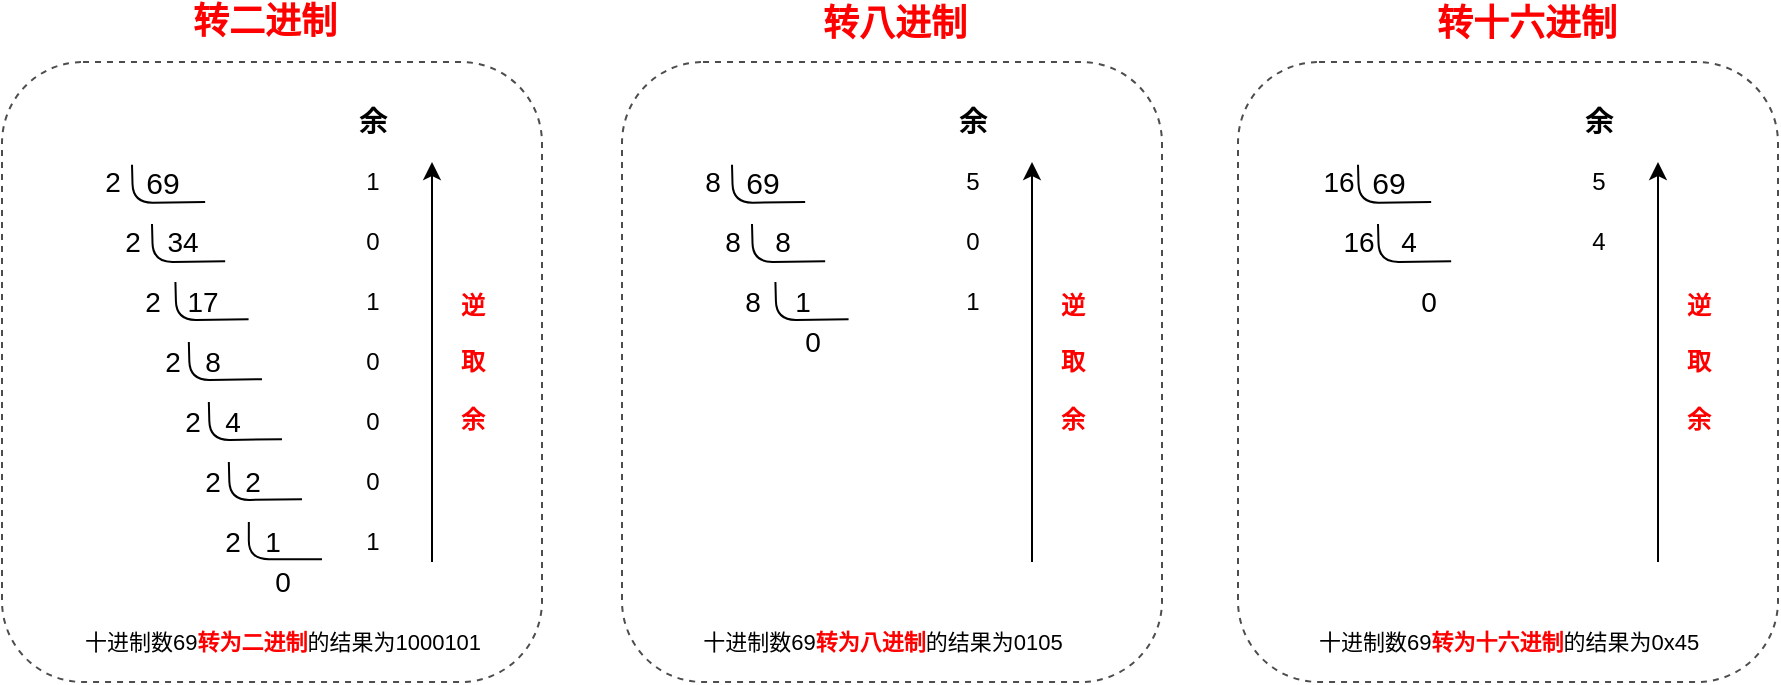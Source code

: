 <mxfile version="14.1.1" type="github">
  <diagram id="C5RBs43oDa-KdzZeNtuy" name="Page-1">
    <mxGraphModel dx="1687" dy="394" grid="1" gridSize="1" guides="1" tooltips="1" connect="1" arrows="1" fold="1" page="0" pageScale="1" pageWidth="827" pageHeight="1169" math="0" shadow="0">
      <root>
        <mxCell id="WIyWlLk6GJQsqaUBKTNV-0" />
        <mxCell id="WIyWlLk6GJQsqaUBKTNV-1" parent="WIyWlLk6GJQsqaUBKTNV-0" />
        <mxCell id="qtJqmg4V1Cs-F3vaJXCX-4" value="" style="endArrow=none;html=1;edgeStyle=orthogonalEdgeStyle;exitX=0.886;exitY=0.929;exitDx=0;exitDy=0;exitPerimeter=0;" edge="1" parent="WIyWlLk6GJQsqaUBKTNV-1">
          <mxGeometry width="50" height="50" relative="1" as="geometry">
            <mxPoint x="-193.42" y="559.95" as="sourcePoint" />
            <mxPoint x="-230" y="541.37" as="targetPoint" />
          </mxGeometry>
        </mxCell>
        <mxCell id="qtJqmg4V1Cs-F3vaJXCX-6" value="&lt;font style=&quot;font-size: 14px&quot;&gt;2&lt;/font&gt;" style="text;html=1;align=center;verticalAlign=middle;resizable=0;points=[];autosize=1;" vertex="1" parent="WIyWlLk6GJQsqaUBKTNV-1">
          <mxGeometry x="-250" y="540" width="20" height="20" as="geometry" />
        </mxCell>
        <mxCell id="qtJqmg4V1Cs-F3vaJXCX-8" value="&lt;font style=&quot;font-size: 14px&quot;&gt;34&lt;/font&gt;" style="text;html=1;align=center;verticalAlign=middle;resizable=0;points=[];autosize=1;" vertex="1" parent="WIyWlLk6GJQsqaUBKTNV-1">
          <mxGeometry x="-220" y="570" width="30" height="20" as="geometry" />
        </mxCell>
        <mxCell id="qtJqmg4V1Cs-F3vaJXCX-9" value="1" style="text;html=1;align=center;verticalAlign=middle;resizable=0;points=[];autosize=1;" vertex="1" parent="WIyWlLk6GJQsqaUBKTNV-1">
          <mxGeometry x="-120" y="540" width="20" height="20" as="geometry" />
        </mxCell>
        <mxCell id="qtJqmg4V1Cs-F3vaJXCX-12" value="&lt;font style=&quot;font-size: 14px&quot;&gt;&lt;b&gt;余&lt;/b&gt;&lt;/font&gt;" style="text;html=1;align=center;verticalAlign=middle;resizable=0;points=[];autosize=1;" vertex="1" parent="WIyWlLk6GJQsqaUBKTNV-1">
          <mxGeometry x="-125" y="510" width="30" height="20" as="geometry" />
        </mxCell>
        <mxCell id="qtJqmg4V1Cs-F3vaJXCX-14" value="&lt;font style=&quot;font-size: 14px&quot;&gt;2&lt;/font&gt;" style="text;html=1;align=center;verticalAlign=middle;resizable=0;points=[];autosize=1;" vertex="1" parent="WIyWlLk6GJQsqaUBKTNV-1">
          <mxGeometry x="-240" y="570" width="20" height="20" as="geometry" />
        </mxCell>
        <mxCell id="qtJqmg4V1Cs-F3vaJXCX-16" value="&lt;font style=&quot;font-size: 14px&quot;&gt;17&lt;/font&gt;" style="text;html=1;align=center;verticalAlign=middle;resizable=0;points=[];autosize=1;" vertex="1" parent="WIyWlLk6GJQsqaUBKTNV-1">
          <mxGeometry x="-210" y="600" width="30" height="20" as="geometry" />
        </mxCell>
        <mxCell id="qtJqmg4V1Cs-F3vaJXCX-18" value="0" style="text;html=1;align=center;verticalAlign=middle;resizable=0;points=[];autosize=1;" vertex="1" parent="WIyWlLk6GJQsqaUBKTNV-1">
          <mxGeometry x="-120" y="570" width="20" height="20" as="geometry" />
        </mxCell>
        <mxCell id="qtJqmg4V1Cs-F3vaJXCX-20" value="&lt;font style=&quot;font-size: 14px&quot;&gt;8&lt;/font&gt;" style="text;html=1;align=center;verticalAlign=middle;resizable=0;points=[];autosize=1;" vertex="1" parent="WIyWlLk6GJQsqaUBKTNV-1">
          <mxGeometry x="-200" y="630" width="20" height="20" as="geometry" />
        </mxCell>
        <mxCell id="qtJqmg4V1Cs-F3vaJXCX-21" value="1" style="text;html=1;align=center;verticalAlign=middle;resizable=0;points=[];autosize=1;" vertex="1" parent="WIyWlLk6GJQsqaUBKTNV-1">
          <mxGeometry x="-120" y="600" width="20" height="20" as="geometry" />
        </mxCell>
        <mxCell id="qtJqmg4V1Cs-F3vaJXCX-23" value="0" style="text;html=1;align=center;verticalAlign=middle;resizable=0;points=[];autosize=1;" vertex="1" parent="WIyWlLk6GJQsqaUBKTNV-1">
          <mxGeometry x="-120" y="630" width="20" height="20" as="geometry" />
        </mxCell>
        <mxCell id="qtJqmg4V1Cs-F3vaJXCX-25" value="&lt;font style=&quot;font-size: 14px&quot;&gt;4&lt;/font&gt;" style="text;html=1;align=center;verticalAlign=middle;resizable=0;points=[];autosize=1;" vertex="1" parent="WIyWlLk6GJQsqaUBKTNV-1">
          <mxGeometry x="-190" y="660" width="20" height="20" as="geometry" />
        </mxCell>
        <mxCell id="qtJqmg4V1Cs-F3vaJXCX-27" value="0" style="text;html=1;align=center;verticalAlign=middle;resizable=0;points=[];autosize=1;" vertex="1" parent="WIyWlLk6GJQsqaUBKTNV-1">
          <mxGeometry x="-120" y="660" width="20" height="20" as="geometry" />
        </mxCell>
        <mxCell id="qtJqmg4V1Cs-F3vaJXCX-32" value="&lt;font style=&quot;font-size: 14px&quot;&gt;1&lt;/font&gt;" style="text;html=1;align=center;verticalAlign=middle;resizable=0;points=[];autosize=1;" vertex="1" parent="WIyWlLk6GJQsqaUBKTNV-1">
          <mxGeometry x="-170" y="720" width="20" height="20" as="geometry" />
        </mxCell>
        <mxCell id="qtJqmg4V1Cs-F3vaJXCX-35" value="&lt;font style=&quot;font-size: 14px&quot;&gt;0&lt;/font&gt;" style="text;html=1;align=center;verticalAlign=middle;resizable=0;points=[];autosize=1;" vertex="1" parent="WIyWlLk6GJQsqaUBKTNV-1">
          <mxGeometry x="-165" y="740" width="20" height="20" as="geometry" />
        </mxCell>
        <mxCell id="qtJqmg4V1Cs-F3vaJXCX-36" value="0" style="text;html=1;align=center;verticalAlign=middle;resizable=0;points=[];autosize=1;" vertex="1" parent="WIyWlLk6GJQsqaUBKTNV-1">
          <mxGeometry x="-120" y="690" width="20" height="20" as="geometry" />
        </mxCell>
        <mxCell id="qtJqmg4V1Cs-F3vaJXCX-37" value="1" style="text;html=1;align=center;verticalAlign=middle;resizable=0;points=[];autosize=1;" vertex="1" parent="WIyWlLk6GJQsqaUBKTNV-1">
          <mxGeometry x="-120" y="720" width="20" height="20" as="geometry" />
        </mxCell>
        <mxCell id="qtJqmg4V1Cs-F3vaJXCX-38" value="&lt;font style=&quot;font-size: 15px&quot;&gt;69&lt;/font&gt;" style="text;html=1;align=center;verticalAlign=middle;resizable=0;points=[];autosize=1;" vertex="1" parent="WIyWlLk6GJQsqaUBKTNV-1">
          <mxGeometry x="-230" y="540" width="30" height="20" as="geometry" />
        </mxCell>
        <mxCell id="qtJqmg4V1Cs-F3vaJXCX-41" value="" style="endArrow=none;html=1;edgeStyle=orthogonalEdgeStyle;exitX=0.886;exitY=0.929;exitDx=0;exitDy=0;exitPerimeter=0;" edge="1" parent="WIyWlLk6GJQsqaUBKTNV-1">
          <mxGeometry width="50" height="50" relative="1" as="geometry">
            <mxPoint x="-183.42" y="589.58" as="sourcePoint" />
            <mxPoint x="-220" y="571" as="targetPoint" />
          </mxGeometry>
        </mxCell>
        <mxCell id="qtJqmg4V1Cs-F3vaJXCX-42" value="" style="endArrow=none;html=1;edgeStyle=orthogonalEdgeStyle;exitX=0.886;exitY=0.929;exitDx=0;exitDy=0;exitPerimeter=0;" edge="1" parent="WIyWlLk6GJQsqaUBKTNV-1">
          <mxGeometry width="50" height="50" relative="1" as="geometry">
            <mxPoint x="-171.71" y="618.58" as="sourcePoint" />
            <mxPoint x="-208.29" y="600" as="targetPoint" />
          </mxGeometry>
        </mxCell>
        <mxCell id="qtJqmg4V1Cs-F3vaJXCX-43" value="" style="endArrow=none;html=1;edgeStyle=orthogonalEdgeStyle;exitX=0.886;exitY=0.929;exitDx=0;exitDy=0;exitPerimeter=0;" edge="1" parent="WIyWlLk6GJQsqaUBKTNV-1">
          <mxGeometry width="50" height="50" relative="1" as="geometry">
            <mxPoint x="-165.0" y="648.58" as="sourcePoint" />
            <mxPoint x="-201.58" y="630" as="targetPoint" />
          </mxGeometry>
        </mxCell>
        <mxCell id="qtJqmg4V1Cs-F3vaJXCX-44" value="&lt;font style=&quot;font-size: 14px&quot;&gt;2&lt;/font&gt;" style="text;html=1;align=center;verticalAlign=middle;resizable=0;points=[];autosize=1;" vertex="1" parent="WIyWlLk6GJQsqaUBKTNV-1">
          <mxGeometry x="-230" y="600" width="20" height="20" as="geometry" />
        </mxCell>
        <mxCell id="qtJqmg4V1Cs-F3vaJXCX-45" value="&lt;font style=&quot;font-size: 14px&quot;&gt;2&lt;/font&gt;" style="text;html=1;align=center;verticalAlign=middle;resizable=0;points=[];autosize=1;" vertex="1" parent="WIyWlLk6GJQsqaUBKTNV-1">
          <mxGeometry x="-220" y="630" width="20" height="20" as="geometry" />
        </mxCell>
        <mxCell id="qtJqmg4V1Cs-F3vaJXCX-46" value="" style="endArrow=none;html=1;edgeStyle=orthogonalEdgeStyle;exitX=0.886;exitY=0.929;exitDx=0;exitDy=0;exitPerimeter=0;" edge="1" parent="WIyWlLk6GJQsqaUBKTNV-1">
          <mxGeometry width="50" height="50" relative="1" as="geometry">
            <mxPoint x="-155" y="678.58" as="sourcePoint" />
            <mxPoint x="-191.58" y="660" as="targetPoint" />
          </mxGeometry>
        </mxCell>
        <mxCell id="qtJqmg4V1Cs-F3vaJXCX-47" value="&lt;font style=&quot;font-size: 14px&quot;&gt;2&lt;/font&gt;" style="text;html=1;align=center;verticalAlign=middle;resizable=0;points=[];autosize=1;" vertex="1" parent="WIyWlLk6GJQsqaUBKTNV-1">
          <mxGeometry x="-210" y="660" width="20" height="20" as="geometry" />
        </mxCell>
        <mxCell id="qtJqmg4V1Cs-F3vaJXCX-49" value="" style="endArrow=none;html=1;edgeStyle=orthogonalEdgeStyle;exitX=0.886;exitY=0.929;exitDx=0;exitDy=0;exitPerimeter=0;" edge="1" parent="WIyWlLk6GJQsqaUBKTNV-1">
          <mxGeometry width="50" height="50" relative="1" as="geometry">
            <mxPoint x="-145" y="708.58" as="sourcePoint" />
            <mxPoint x="-181.58" y="690" as="targetPoint" />
          </mxGeometry>
        </mxCell>
        <mxCell id="qtJqmg4V1Cs-F3vaJXCX-50" value="&lt;font style=&quot;font-size: 14px&quot;&gt;2&lt;/font&gt;" style="text;html=1;align=center;verticalAlign=middle;resizable=0;points=[];autosize=1;" vertex="1" parent="WIyWlLk6GJQsqaUBKTNV-1">
          <mxGeometry x="-200" y="690" width="20" height="20" as="geometry" />
        </mxCell>
        <mxCell id="qtJqmg4V1Cs-F3vaJXCX-51" value="&lt;font style=&quot;font-size: 14px&quot;&gt;2&lt;/font&gt;" style="text;html=1;align=center;verticalAlign=middle;resizable=0;points=[];autosize=1;" vertex="1" parent="WIyWlLk6GJQsqaUBKTNV-1">
          <mxGeometry x="-180" y="690" width="20" height="20" as="geometry" />
        </mxCell>
        <mxCell id="qtJqmg4V1Cs-F3vaJXCX-52" value="" style="endArrow=none;html=1;edgeStyle=orthogonalEdgeStyle;exitX=0.886;exitY=0.929;exitDx=0;exitDy=0;exitPerimeter=0;" edge="1" parent="WIyWlLk6GJQsqaUBKTNV-1">
          <mxGeometry width="50" height="50" relative="1" as="geometry">
            <mxPoint x="-135" y="738.58" as="sourcePoint" />
            <mxPoint x="-171.58" y="720" as="targetPoint" />
            <Array as="points">
              <mxPoint x="-172" y="739" />
            </Array>
          </mxGeometry>
        </mxCell>
        <mxCell id="qtJqmg4V1Cs-F3vaJXCX-53" value="&lt;font style=&quot;font-size: 14px&quot;&gt;2&lt;/font&gt;" style="text;html=1;align=center;verticalAlign=middle;resizable=0;points=[];autosize=1;" vertex="1" parent="WIyWlLk6GJQsqaUBKTNV-1">
          <mxGeometry x="-190" y="720" width="20" height="20" as="geometry" />
        </mxCell>
        <mxCell id="qtJqmg4V1Cs-F3vaJXCX-54" value="" style="endArrow=classic;html=1;" edge="1" parent="WIyWlLk6GJQsqaUBKTNV-1">
          <mxGeometry width="50" height="50" relative="1" as="geometry">
            <mxPoint x="-80" y="740" as="sourcePoint" />
            <mxPoint x="-80" y="540" as="targetPoint" />
          </mxGeometry>
        </mxCell>
        <mxCell id="qtJqmg4V1Cs-F3vaJXCX-55" value="&lt;font color=&quot;#ff0000&quot;&gt;&lt;b&gt;逆&lt;br&gt;&lt;br&gt;取&lt;br&gt;&lt;br&gt;余&lt;/b&gt;&lt;/font&gt;" style="text;html=1;align=center;verticalAlign=middle;resizable=0;points=[];autosize=1;" vertex="1" parent="WIyWlLk6GJQsqaUBKTNV-1">
          <mxGeometry x="-75" y="600" width="30" height="80" as="geometry" />
        </mxCell>
        <mxCell id="qtJqmg4V1Cs-F3vaJXCX-56" value="&lt;font style=&quot;font-size: 11px&quot;&gt;十进制数69&lt;b&gt;&lt;font color=&quot;#ff0000&quot;&gt;转为二进制&lt;/font&gt;&lt;/b&gt;的结果为1000101&lt;/font&gt;" style="text;html=1;align=center;verticalAlign=middle;resizable=0;points=[];autosize=1;" vertex="1" parent="WIyWlLk6GJQsqaUBKTNV-1">
          <mxGeometry x="-270" y="770" width="230" height="20" as="geometry" />
        </mxCell>
        <mxCell id="qtJqmg4V1Cs-F3vaJXCX-57" value="" style="endArrow=none;html=1;edgeStyle=orthogonalEdgeStyle;exitX=0.886;exitY=0.929;exitDx=0;exitDy=0;exitPerimeter=0;" edge="1" parent="WIyWlLk6GJQsqaUBKTNV-1">
          <mxGeometry width="50" height="50" relative="1" as="geometry">
            <mxPoint x="106.58" y="559.95" as="sourcePoint" />
            <mxPoint x="70" y="541.37" as="targetPoint" />
          </mxGeometry>
        </mxCell>
        <mxCell id="qtJqmg4V1Cs-F3vaJXCX-58" value="&lt;font style=&quot;font-size: 14px&quot;&gt;8&lt;/font&gt;" style="text;html=1;align=center;verticalAlign=middle;resizable=0;points=[];autosize=1;" vertex="1" parent="WIyWlLk6GJQsqaUBKTNV-1">
          <mxGeometry x="50" y="540" width="20" height="20" as="geometry" />
        </mxCell>
        <mxCell id="qtJqmg4V1Cs-F3vaJXCX-59" value="&lt;font style=&quot;font-size: 14px&quot;&gt;8&lt;/font&gt;" style="text;html=1;align=center;verticalAlign=middle;resizable=0;points=[];autosize=1;" vertex="1" parent="WIyWlLk6GJQsqaUBKTNV-1">
          <mxGeometry x="85" y="570" width="20" height="20" as="geometry" />
        </mxCell>
        <mxCell id="qtJqmg4V1Cs-F3vaJXCX-60" value="5" style="text;html=1;align=center;verticalAlign=middle;resizable=0;points=[];autosize=1;" vertex="1" parent="WIyWlLk6GJQsqaUBKTNV-1">
          <mxGeometry x="180" y="540" width="20" height="20" as="geometry" />
        </mxCell>
        <mxCell id="qtJqmg4V1Cs-F3vaJXCX-61" value="&lt;font style=&quot;font-size: 14px&quot;&gt;&lt;b&gt;余&lt;/b&gt;&lt;/font&gt;" style="text;html=1;align=center;verticalAlign=middle;resizable=0;points=[];autosize=1;" vertex="1" parent="WIyWlLk6GJQsqaUBKTNV-1">
          <mxGeometry x="175" y="510" width="30" height="20" as="geometry" />
        </mxCell>
        <mxCell id="qtJqmg4V1Cs-F3vaJXCX-62" value="&lt;font style=&quot;font-size: 14px&quot;&gt;8&lt;/font&gt;" style="text;html=1;align=center;verticalAlign=middle;resizable=0;points=[];autosize=1;" vertex="1" parent="WIyWlLk6GJQsqaUBKTNV-1">
          <mxGeometry x="60" y="570" width="20" height="20" as="geometry" />
        </mxCell>
        <mxCell id="qtJqmg4V1Cs-F3vaJXCX-63" value="&lt;font style=&quot;font-size: 14px&quot;&gt;1&lt;/font&gt;" style="text;html=1;align=center;verticalAlign=middle;resizable=0;points=[];autosize=1;" vertex="1" parent="WIyWlLk6GJQsqaUBKTNV-1">
          <mxGeometry x="95" y="600" width="20" height="20" as="geometry" />
        </mxCell>
        <mxCell id="qtJqmg4V1Cs-F3vaJXCX-64" value="0" style="text;html=1;align=center;verticalAlign=middle;resizable=0;points=[];autosize=1;" vertex="1" parent="WIyWlLk6GJQsqaUBKTNV-1">
          <mxGeometry x="180" y="570" width="20" height="20" as="geometry" />
        </mxCell>
        <mxCell id="qtJqmg4V1Cs-F3vaJXCX-71" value="&lt;font style=&quot;font-size: 14px&quot;&gt;0&lt;/font&gt;" style="text;html=1;align=center;verticalAlign=middle;resizable=0;points=[];autosize=1;" vertex="1" parent="WIyWlLk6GJQsqaUBKTNV-1">
          <mxGeometry x="100" y="620" width="20" height="20" as="geometry" />
        </mxCell>
        <mxCell id="qtJqmg4V1Cs-F3vaJXCX-74" value="&lt;font style=&quot;font-size: 15px&quot;&gt;69&lt;/font&gt;" style="text;html=1;align=center;verticalAlign=middle;resizable=0;points=[];autosize=1;" vertex="1" parent="WIyWlLk6GJQsqaUBKTNV-1">
          <mxGeometry x="70" y="540" width="30" height="20" as="geometry" />
        </mxCell>
        <mxCell id="qtJqmg4V1Cs-F3vaJXCX-75" value="" style="endArrow=none;html=1;edgeStyle=orthogonalEdgeStyle;exitX=0.886;exitY=0.929;exitDx=0;exitDy=0;exitPerimeter=0;" edge="1" parent="WIyWlLk6GJQsqaUBKTNV-1">
          <mxGeometry width="50" height="50" relative="1" as="geometry">
            <mxPoint x="116.58" y="589.58" as="sourcePoint" />
            <mxPoint x="80" y="571" as="targetPoint" />
          </mxGeometry>
        </mxCell>
        <mxCell id="qtJqmg4V1Cs-F3vaJXCX-76" value="" style="endArrow=none;html=1;edgeStyle=orthogonalEdgeStyle;exitX=0.886;exitY=0.929;exitDx=0;exitDy=0;exitPerimeter=0;" edge="1" parent="WIyWlLk6GJQsqaUBKTNV-1">
          <mxGeometry width="50" height="50" relative="1" as="geometry">
            <mxPoint x="128.29" y="618.58" as="sourcePoint" />
            <mxPoint x="91.71" y="600" as="targetPoint" />
          </mxGeometry>
        </mxCell>
        <mxCell id="qtJqmg4V1Cs-F3vaJXCX-78" value="&lt;font style=&quot;font-size: 14px&quot;&gt;8&lt;/font&gt;" style="text;html=1;align=center;verticalAlign=middle;resizable=0;points=[];autosize=1;" vertex="1" parent="WIyWlLk6GJQsqaUBKTNV-1">
          <mxGeometry x="70" y="600" width="20" height="20" as="geometry" />
        </mxCell>
        <mxCell id="qtJqmg4V1Cs-F3vaJXCX-87" value="" style="endArrow=classic;html=1;" edge="1" parent="WIyWlLk6GJQsqaUBKTNV-1">
          <mxGeometry width="50" height="50" relative="1" as="geometry">
            <mxPoint x="220" y="740" as="sourcePoint" />
            <mxPoint x="220" y="540" as="targetPoint" />
          </mxGeometry>
        </mxCell>
        <mxCell id="qtJqmg4V1Cs-F3vaJXCX-88" value="&lt;font color=&quot;#ff0000&quot;&gt;&lt;b&gt;逆&lt;br&gt;&lt;br&gt;取&lt;br&gt;&lt;br&gt;余&lt;/b&gt;&lt;/font&gt;" style="text;html=1;align=center;verticalAlign=middle;resizable=0;points=[];autosize=1;" vertex="1" parent="WIyWlLk6GJQsqaUBKTNV-1">
          <mxGeometry x="225" y="600" width="30" height="80" as="geometry" />
        </mxCell>
        <mxCell id="qtJqmg4V1Cs-F3vaJXCX-89" value="&lt;font style=&quot;font-size: 11px&quot;&gt;十进制数69&lt;font color=&quot;#ff0000&quot; style=&quot;font-weight: bold&quot;&gt;转为八进制&lt;/font&gt;的结果为0105&lt;/font&gt;" style="text;html=1;align=center;verticalAlign=middle;resizable=0;points=[];autosize=1;" vertex="1" parent="WIyWlLk6GJQsqaUBKTNV-1">
          <mxGeometry x="40" y="770" width="210" height="20" as="geometry" />
        </mxCell>
        <mxCell id="qtJqmg4V1Cs-F3vaJXCX-90" value="" style="endArrow=none;html=1;edgeStyle=orthogonalEdgeStyle;exitX=0.886;exitY=0.929;exitDx=0;exitDy=0;exitPerimeter=0;" edge="1" parent="WIyWlLk6GJQsqaUBKTNV-1">
          <mxGeometry width="50" height="50" relative="1" as="geometry">
            <mxPoint x="419.58" y="559.95" as="sourcePoint" />
            <mxPoint x="383" y="541.37" as="targetPoint" />
          </mxGeometry>
        </mxCell>
        <mxCell id="qtJqmg4V1Cs-F3vaJXCX-91" value="&lt;font style=&quot;font-size: 14px&quot;&gt;16&lt;/font&gt;" style="text;html=1;align=center;verticalAlign=middle;resizable=0;points=[];autosize=1;" vertex="1" parent="WIyWlLk6GJQsqaUBKTNV-1">
          <mxGeometry x="358" y="540" width="30" height="20" as="geometry" />
        </mxCell>
        <mxCell id="qtJqmg4V1Cs-F3vaJXCX-92" value="&lt;font style=&quot;font-size: 14px&quot;&gt;4&lt;/font&gt;" style="text;html=1;align=center;verticalAlign=middle;resizable=0;points=[];autosize=1;" vertex="1" parent="WIyWlLk6GJQsqaUBKTNV-1">
          <mxGeometry x="398" y="570" width="20" height="20" as="geometry" />
        </mxCell>
        <mxCell id="qtJqmg4V1Cs-F3vaJXCX-93" value="5" style="text;html=1;align=center;verticalAlign=middle;resizable=0;points=[];autosize=1;" vertex="1" parent="WIyWlLk6GJQsqaUBKTNV-1">
          <mxGeometry x="493" y="540" width="20" height="20" as="geometry" />
        </mxCell>
        <mxCell id="qtJqmg4V1Cs-F3vaJXCX-94" value="&lt;font style=&quot;font-size: 14px&quot;&gt;&lt;b&gt;余&lt;/b&gt;&lt;/font&gt;" style="text;html=1;align=center;verticalAlign=middle;resizable=0;points=[];autosize=1;" vertex="1" parent="WIyWlLk6GJQsqaUBKTNV-1">
          <mxGeometry x="488" y="510" width="30" height="20" as="geometry" />
        </mxCell>
        <mxCell id="qtJqmg4V1Cs-F3vaJXCX-95" value="&lt;font style=&quot;font-size: 14px&quot;&gt;16&lt;/font&gt;" style="text;html=1;align=center;verticalAlign=middle;resizable=0;points=[];autosize=1;" vertex="1" parent="WIyWlLk6GJQsqaUBKTNV-1">
          <mxGeometry x="368" y="570" width="30" height="20" as="geometry" />
        </mxCell>
        <mxCell id="qtJqmg4V1Cs-F3vaJXCX-96" value="&lt;font style=&quot;font-size: 14px&quot;&gt;0&lt;/font&gt;" style="text;html=1;align=center;verticalAlign=middle;resizable=0;points=[];autosize=1;" vertex="1" parent="WIyWlLk6GJQsqaUBKTNV-1">
          <mxGeometry x="408" y="600" width="20" height="20" as="geometry" />
        </mxCell>
        <mxCell id="qtJqmg4V1Cs-F3vaJXCX-97" value="4" style="text;html=1;align=center;verticalAlign=middle;resizable=0;points=[];autosize=1;" vertex="1" parent="WIyWlLk6GJQsqaUBKTNV-1">
          <mxGeometry x="493" y="570" width="20" height="20" as="geometry" />
        </mxCell>
        <mxCell id="qtJqmg4V1Cs-F3vaJXCX-107" value="&lt;font style=&quot;font-size: 15px&quot;&gt;69&lt;/font&gt;" style="text;html=1;align=center;verticalAlign=middle;resizable=0;points=[];autosize=1;" vertex="1" parent="WIyWlLk6GJQsqaUBKTNV-1">
          <mxGeometry x="383" y="540" width="30" height="20" as="geometry" />
        </mxCell>
        <mxCell id="qtJqmg4V1Cs-F3vaJXCX-108" value="" style="endArrow=none;html=1;edgeStyle=orthogonalEdgeStyle;exitX=0.886;exitY=0.929;exitDx=0;exitDy=0;exitPerimeter=0;" edge="1" parent="WIyWlLk6GJQsqaUBKTNV-1">
          <mxGeometry width="50" height="50" relative="1" as="geometry">
            <mxPoint x="429.58" y="589.58" as="sourcePoint" />
            <mxPoint x="393" y="571" as="targetPoint" />
          </mxGeometry>
        </mxCell>
        <mxCell id="qtJqmg4V1Cs-F3vaJXCX-120" value="" style="endArrow=classic;html=1;" edge="1" parent="WIyWlLk6GJQsqaUBKTNV-1">
          <mxGeometry width="50" height="50" relative="1" as="geometry">
            <mxPoint x="533" y="740" as="sourcePoint" />
            <mxPoint x="533" y="540" as="targetPoint" />
          </mxGeometry>
        </mxCell>
        <mxCell id="qtJqmg4V1Cs-F3vaJXCX-121" value="&lt;font color=&quot;#ff0000&quot;&gt;&lt;b&gt;逆&lt;br&gt;&lt;br&gt;取&lt;br&gt;&lt;br&gt;余&lt;/b&gt;&lt;/font&gt;" style="text;html=1;align=center;verticalAlign=middle;resizable=0;points=[];autosize=1;" vertex="1" parent="WIyWlLk6GJQsqaUBKTNV-1">
          <mxGeometry x="538" y="600" width="30" height="80" as="geometry" />
        </mxCell>
        <mxCell id="qtJqmg4V1Cs-F3vaJXCX-122" value="&lt;font style=&quot;font-size: 11px&quot;&gt;十进制数69&lt;b&gt;&lt;font color=&quot;#ff0000&quot;&gt;转为十六进制&lt;/font&gt;&lt;/b&gt;的结果为0x45&lt;/font&gt;" style="text;html=1;align=center;verticalAlign=middle;resizable=0;points=[];autosize=1;" vertex="1" parent="WIyWlLk6GJQsqaUBKTNV-1">
          <mxGeometry x="348" y="770" width="220" height="20" as="geometry" />
        </mxCell>
        <mxCell id="qtJqmg4V1Cs-F3vaJXCX-124" value="1" style="text;html=1;align=center;verticalAlign=middle;resizable=0;points=[];autosize=1;" vertex="1" parent="WIyWlLk6GJQsqaUBKTNV-1">
          <mxGeometry x="180" y="600" width="20" height="20" as="geometry" />
        </mxCell>
        <mxCell id="qtJqmg4V1Cs-F3vaJXCX-125" value="&lt;b&gt;&lt;font style=&quot;font-size: 18px&quot; color=&quot;#ff0000&quot;&gt;转二进制&lt;/font&gt;&lt;/b&gt;" style="text;html=1;align=center;verticalAlign=middle;resizable=0;points=[];autosize=1;" vertex="1" parent="WIyWlLk6GJQsqaUBKTNV-1">
          <mxGeometry x="-209" y="460" width="90" height="20" as="geometry" />
        </mxCell>
        <mxCell id="qtJqmg4V1Cs-F3vaJXCX-126" value="" style="shape=ext;rounded=1;html=1;whiteSpace=wrap;dashed=1;fillColor=none;strokeWidth=1;perimeterSpacing=0;shadow=0;glass=0;sketch=0;strokeColor=#4D4D4D;" vertex="1" parent="WIyWlLk6GJQsqaUBKTNV-1">
          <mxGeometry x="-295" y="490" width="270" height="310" as="geometry" />
        </mxCell>
        <mxCell id="qtJqmg4V1Cs-F3vaJXCX-127" value="" style="shape=ext;rounded=1;html=1;whiteSpace=wrap;dashed=1;fillColor=none;strokeWidth=1;perimeterSpacing=0;shadow=0;glass=0;sketch=0;strokeColor=#4D4D4D;" vertex="1" parent="WIyWlLk6GJQsqaUBKTNV-1">
          <mxGeometry x="15" y="490" width="270" height="310" as="geometry" />
        </mxCell>
        <mxCell id="qtJqmg4V1Cs-F3vaJXCX-128" value="&lt;b&gt;&lt;font style=&quot;font-size: 18px&quot; color=&quot;#ff0000&quot;&gt;转八进制&lt;/font&gt;&lt;/b&gt;" style="text;html=1;align=center;verticalAlign=middle;resizable=0;points=[];autosize=1;" vertex="1" parent="WIyWlLk6GJQsqaUBKTNV-1">
          <mxGeometry x="109" y="460" width="83" height="21" as="geometry" />
        </mxCell>
        <mxCell id="qtJqmg4V1Cs-F3vaJXCX-129" value="&lt;b&gt;&lt;font style=&quot;font-size: 18px&quot; color=&quot;#ff0000&quot;&gt;转十六进制&lt;/font&gt;&lt;/b&gt;" style="text;html=1;align=center;verticalAlign=middle;resizable=0;points=[];autosize=1;" vertex="1" parent="WIyWlLk6GJQsqaUBKTNV-1">
          <mxGeometry x="416" y="460" width="101" height="21" as="geometry" />
        </mxCell>
        <mxCell id="qtJqmg4V1Cs-F3vaJXCX-130" value="" style="shape=ext;rounded=1;html=1;whiteSpace=wrap;dashed=1;fillColor=none;strokeWidth=1;perimeterSpacing=0;shadow=0;glass=0;sketch=0;strokeColor=#4D4D4D;" vertex="1" parent="WIyWlLk6GJQsqaUBKTNV-1">
          <mxGeometry x="323" y="490" width="270" height="310" as="geometry" />
        </mxCell>
      </root>
    </mxGraphModel>
  </diagram>
</mxfile>
